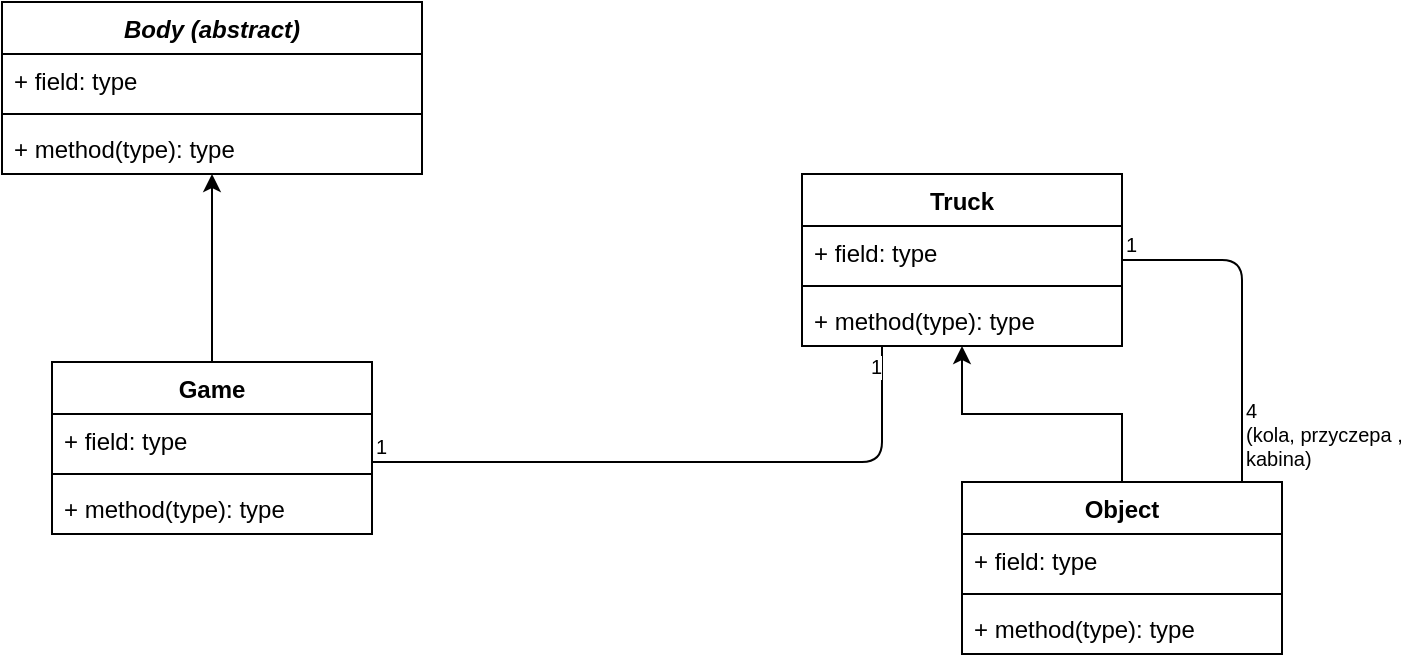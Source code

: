 <mxfile version="10.7.3" type="device"><diagram id="1A4rCDI_KUR9xxXEHuDN" name="Page-1"><mxGraphModel dx="840" dy="484" grid="1" gridSize="10" guides="1" tooltips="1" connect="1" arrows="1" fold="1" page="1" pageScale="1" pageWidth="827" pageHeight="1169" math="0" shadow="0"><root><mxCell id="0"/><mxCell id="1" parent="0"/><mxCell id="xEZIbdeErS9jqoumhe3O-3" value="Body (abstract)&#10;" style="swimlane;fontStyle=3;align=center;verticalAlign=top;childLayout=stackLayout;horizontal=1;startSize=26;horizontalStack=0;resizeParent=1;resizeParentMax=0;resizeLast=0;collapsible=1;marginBottom=0;" vertex="1" parent="1"><mxGeometry x="120" y="40" width="210" height="86" as="geometry"/></mxCell><mxCell id="xEZIbdeErS9jqoumhe3O-4" value="+ field: type" style="text;strokeColor=none;fillColor=none;align=left;verticalAlign=top;spacingLeft=4;spacingRight=4;overflow=hidden;rotatable=0;points=[[0,0.5],[1,0.5]];portConstraint=eastwest;" vertex="1" parent="xEZIbdeErS9jqoumhe3O-3"><mxGeometry y="26" width="210" height="26" as="geometry"/></mxCell><mxCell id="xEZIbdeErS9jqoumhe3O-5" value="" style="line;strokeWidth=1;fillColor=none;align=left;verticalAlign=middle;spacingTop=-1;spacingLeft=3;spacingRight=3;rotatable=0;labelPosition=right;points=[];portConstraint=eastwest;" vertex="1" parent="xEZIbdeErS9jqoumhe3O-3"><mxGeometry y="52" width="210" height="8" as="geometry"/></mxCell><mxCell id="xEZIbdeErS9jqoumhe3O-6" value="+ method(type): type" style="text;strokeColor=none;fillColor=none;align=left;verticalAlign=top;spacingLeft=4;spacingRight=4;overflow=hidden;rotatable=0;points=[[0,0.5],[1,0.5]];portConstraint=eastwest;" vertex="1" parent="xEZIbdeErS9jqoumhe3O-3"><mxGeometry y="60" width="210" height="26" as="geometry"/></mxCell><mxCell id="xEZIbdeErS9jqoumhe3O-19" style="edgeStyle=orthogonalEdgeStyle;rounded=0;orthogonalLoop=1;jettySize=auto;html=1;exitX=0.5;exitY=0;exitDx=0;exitDy=0;" edge="1" parent="1" source="xEZIbdeErS9jqoumhe3O-7" target="xEZIbdeErS9jqoumhe3O-3"><mxGeometry relative="1" as="geometry"/></mxCell><mxCell id="xEZIbdeErS9jqoumhe3O-7" value="Game" style="swimlane;fontStyle=1;align=center;verticalAlign=top;childLayout=stackLayout;horizontal=1;startSize=26;horizontalStack=0;resizeParent=1;resizeParentMax=0;resizeLast=0;collapsible=1;marginBottom=0;" vertex="1" parent="1"><mxGeometry x="145" y="220" width="160" height="86" as="geometry"/></mxCell><mxCell id="xEZIbdeErS9jqoumhe3O-8" value="+ field: type" style="text;strokeColor=none;fillColor=none;align=left;verticalAlign=top;spacingLeft=4;spacingRight=4;overflow=hidden;rotatable=0;points=[[0,0.5],[1,0.5]];portConstraint=eastwest;" vertex="1" parent="xEZIbdeErS9jqoumhe3O-7"><mxGeometry y="26" width="160" height="26" as="geometry"/></mxCell><mxCell id="xEZIbdeErS9jqoumhe3O-9" value="" style="line;strokeWidth=1;fillColor=none;align=left;verticalAlign=middle;spacingTop=-1;spacingLeft=3;spacingRight=3;rotatable=0;labelPosition=right;points=[];portConstraint=eastwest;" vertex="1" parent="xEZIbdeErS9jqoumhe3O-7"><mxGeometry y="52" width="160" height="8" as="geometry"/></mxCell><mxCell id="xEZIbdeErS9jqoumhe3O-10" value="+ method(type): type" style="text;strokeColor=none;fillColor=none;align=left;verticalAlign=top;spacingLeft=4;spacingRight=4;overflow=hidden;rotatable=0;points=[[0,0.5],[1,0.5]];portConstraint=eastwest;" vertex="1" parent="xEZIbdeErS9jqoumhe3O-7"><mxGeometry y="60" width="160" height="26" as="geometry"/></mxCell><mxCell id="xEZIbdeErS9jqoumhe3O-11" value="Truck" style="swimlane;fontStyle=1;align=center;verticalAlign=top;childLayout=stackLayout;horizontal=1;startSize=26;horizontalStack=0;resizeParent=1;resizeParentMax=0;resizeLast=0;collapsible=1;marginBottom=0;" vertex="1" parent="1"><mxGeometry x="520" y="126" width="160" height="86" as="geometry"/></mxCell><mxCell id="xEZIbdeErS9jqoumhe3O-12" value="+ field: type" style="text;strokeColor=none;fillColor=none;align=left;verticalAlign=top;spacingLeft=4;spacingRight=4;overflow=hidden;rotatable=0;points=[[0,0.5],[1,0.5]];portConstraint=eastwest;" vertex="1" parent="xEZIbdeErS9jqoumhe3O-11"><mxGeometry y="26" width="160" height="26" as="geometry"/></mxCell><mxCell id="xEZIbdeErS9jqoumhe3O-13" value="" style="line;strokeWidth=1;fillColor=none;align=left;verticalAlign=middle;spacingTop=-1;spacingLeft=3;spacingRight=3;rotatable=0;labelPosition=right;points=[];portConstraint=eastwest;" vertex="1" parent="xEZIbdeErS9jqoumhe3O-11"><mxGeometry y="52" width="160" height="8" as="geometry"/></mxCell><mxCell id="xEZIbdeErS9jqoumhe3O-14" value="+ method(type): type" style="text;strokeColor=none;fillColor=none;align=left;verticalAlign=top;spacingLeft=4;spacingRight=4;overflow=hidden;rotatable=0;points=[[0,0.5],[1,0.5]];portConstraint=eastwest;" vertex="1" parent="xEZIbdeErS9jqoumhe3O-11"><mxGeometry y="60" width="160" height="26" as="geometry"/></mxCell><mxCell id="xEZIbdeErS9jqoumhe3O-20" style="edgeStyle=orthogonalEdgeStyle;rounded=0;orthogonalLoop=1;jettySize=auto;html=1;exitX=0.5;exitY=0;exitDx=0;exitDy=0;" edge="1" parent="1" source="xEZIbdeErS9jqoumhe3O-15" target="xEZIbdeErS9jqoumhe3O-11"><mxGeometry relative="1" as="geometry"/></mxCell><mxCell id="xEZIbdeErS9jqoumhe3O-15" value="Object" style="swimlane;fontStyle=1;align=center;verticalAlign=top;childLayout=stackLayout;horizontal=1;startSize=26;horizontalStack=0;resizeParent=1;resizeParentMax=0;resizeLast=0;collapsible=1;marginBottom=0;" vertex="1" parent="1"><mxGeometry x="600" y="280" width="160" height="86" as="geometry"/></mxCell><mxCell id="xEZIbdeErS9jqoumhe3O-16" value="+ field: type" style="text;strokeColor=none;fillColor=none;align=left;verticalAlign=top;spacingLeft=4;spacingRight=4;overflow=hidden;rotatable=0;points=[[0,0.5],[1,0.5]];portConstraint=eastwest;" vertex="1" parent="xEZIbdeErS9jqoumhe3O-15"><mxGeometry y="26" width="160" height="26" as="geometry"/></mxCell><mxCell id="xEZIbdeErS9jqoumhe3O-17" value="" style="line;strokeWidth=1;fillColor=none;align=left;verticalAlign=middle;spacingTop=-1;spacingLeft=3;spacingRight=3;rotatable=0;labelPosition=right;points=[];portConstraint=eastwest;" vertex="1" parent="xEZIbdeErS9jqoumhe3O-15"><mxGeometry y="52" width="160" height="8" as="geometry"/></mxCell><mxCell id="xEZIbdeErS9jqoumhe3O-18" value="+ method(type): type" style="text;strokeColor=none;fillColor=none;align=left;verticalAlign=top;spacingLeft=4;spacingRight=4;overflow=hidden;rotatable=0;points=[[0,0.5],[1,0.5]];portConstraint=eastwest;" vertex="1" parent="xEZIbdeErS9jqoumhe3O-15"><mxGeometry y="60" width="160" height="26" as="geometry"/></mxCell><mxCell id="xEZIbdeErS9jqoumhe3O-22" value="" style="endArrow=none;html=1;edgeStyle=orthogonalEdgeStyle;" edge="1" parent="1" source="xEZIbdeErS9jqoumhe3O-7" target="xEZIbdeErS9jqoumhe3O-11"><mxGeometry relative="1" as="geometry"><mxPoint x="350" y="240" as="sourcePoint"/><mxPoint x="510" y="240" as="targetPoint"/><Array as="points"><mxPoint x="560" y="270"/></Array></mxGeometry></mxCell><mxCell id="xEZIbdeErS9jqoumhe3O-23" value="1&lt;br&gt;" style="resizable=0;html=1;align=left;verticalAlign=bottom;labelBackgroundColor=#ffffff;fontSize=10;" connectable="0" vertex="1" parent="xEZIbdeErS9jqoumhe3O-22"><mxGeometry x="-1" relative="1" as="geometry"/></mxCell><mxCell id="xEZIbdeErS9jqoumhe3O-24" value="1&lt;br&gt;" style="resizable=0;html=1;align=right;verticalAlign=bottom;labelBackgroundColor=#ffffff;fontSize=10;" connectable="0" vertex="1" parent="xEZIbdeErS9jqoumhe3O-22"><mxGeometry x="1" relative="1" as="geometry"><mxPoint y="18" as="offset"/></mxGeometry></mxCell><mxCell id="xEZIbdeErS9jqoumhe3O-26" value="" style="endArrow=none;html=1;edgeStyle=orthogonalEdgeStyle;" edge="1" parent="1" source="xEZIbdeErS9jqoumhe3O-11" target="xEZIbdeErS9jqoumhe3O-15"><mxGeometry relative="1" as="geometry"><mxPoint x="754" y="212" as="sourcePoint"/><mxPoint x="914" y="212" as="targetPoint"/><Array as="points"><mxPoint x="740" y="169"/></Array></mxGeometry></mxCell><mxCell id="xEZIbdeErS9jqoumhe3O-27" value="1" style="resizable=0;html=1;align=left;verticalAlign=bottom;labelBackgroundColor=#ffffff;fontSize=10;" connectable="0" vertex="1" parent="xEZIbdeErS9jqoumhe3O-26"><mxGeometry x="-1" relative="1" as="geometry"/></mxCell><mxCell id="xEZIbdeErS9jqoumhe3O-28" value="4&lt;br&gt;(kola, przyczepa ,&lt;br&gt;kabina)&lt;br&gt;" style="resizable=0;html=1;align=left;verticalAlign=bottom;labelBackgroundColor=#ffffff;fontSize=10;" connectable="0" vertex="1" parent="xEZIbdeErS9jqoumhe3O-26"><mxGeometry x="1" relative="1" as="geometry"><mxPoint y="-4" as="offset"/></mxGeometry></mxCell></root></mxGraphModel></diagram></mxfile>